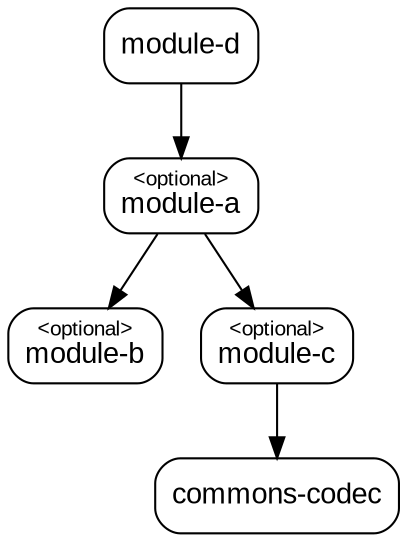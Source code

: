 digraph "module-d" {
  node [shape="box",style="rounded",fontname="Arial",fontsize="14"]
  edge [fontsize="10",fontname="Arial"]

  // Node Definitions:
  "com.github.ferstl:module-a:jar"[label=<<font point-size="10">&lt;optional&gt;</font><br/>module-a>]
  "com.github.ferstl:module-b:jar"[label=<<font point-size="10">&lt;optional&gt;</font><br/>module-b>]
  "com.github.ferstl:module-c:jar"[label=<<font point-size="10">&lt;optional&gt;</font><br/>module-c>]
  "commons-codec:commons-codec:jar"[label=<commons-codec>]
  "com.github.ferstl:module-d:jar"[label=<module-d>]

  // Edge Definitions:
  "com.github.ferstl:module-a:jar" -> "com.github.ferstl:module-b:jar"
  "com.github.ferstl:module-c:jar" -> "commons-codec:commons-codec:jar"
  "com.github.ferstl:module-a:jar" -> "com.github.ferstl:module-c:jar"
  "com.github.ferstl:module-d:jar" -> "com.github.ferstl:module-a:jar"
}
